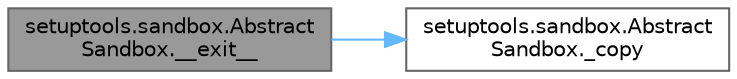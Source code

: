 digraph "setuptools.sandbox.AbstractSandbox.__exit__"
{
 // LATEX_PDF_SIZE
  bgcolor="transparent";
  edge [fontname=Helvetica,fontsize=10,labelfontname=Helvetica,labelfontsize=10];
  node [fontname=Helvetica,fontsize=10,shape=box,height=0.2,width=0.4];
  rankdir="LR";
  Node1 [id="Node000001",label="setuptools.sandbox.Abstract\lSandbox.__exit__",height=0.2,width=0.4,color="gray40", fillcolor="grey60", style="filled", fontcolor="black",tooltip=" "];
  Node1 -> Node2 [id="edge1_Node000001_Node000002",color="steelblue1",style="solid",tooltip=" "];
  Node2 [id="Node000002",label="setuptools.sandbox.Abstract\lSandbox._copy",height=0.2,width=0.4,color="grey40", fillcolor="white", style="filled",URL="$classsetuptools_1_1sandbox_1_1_abstract_sandbox.html#af4da8a59a0028203f552a2ce6054a2bc",tooltip=" "];
}
